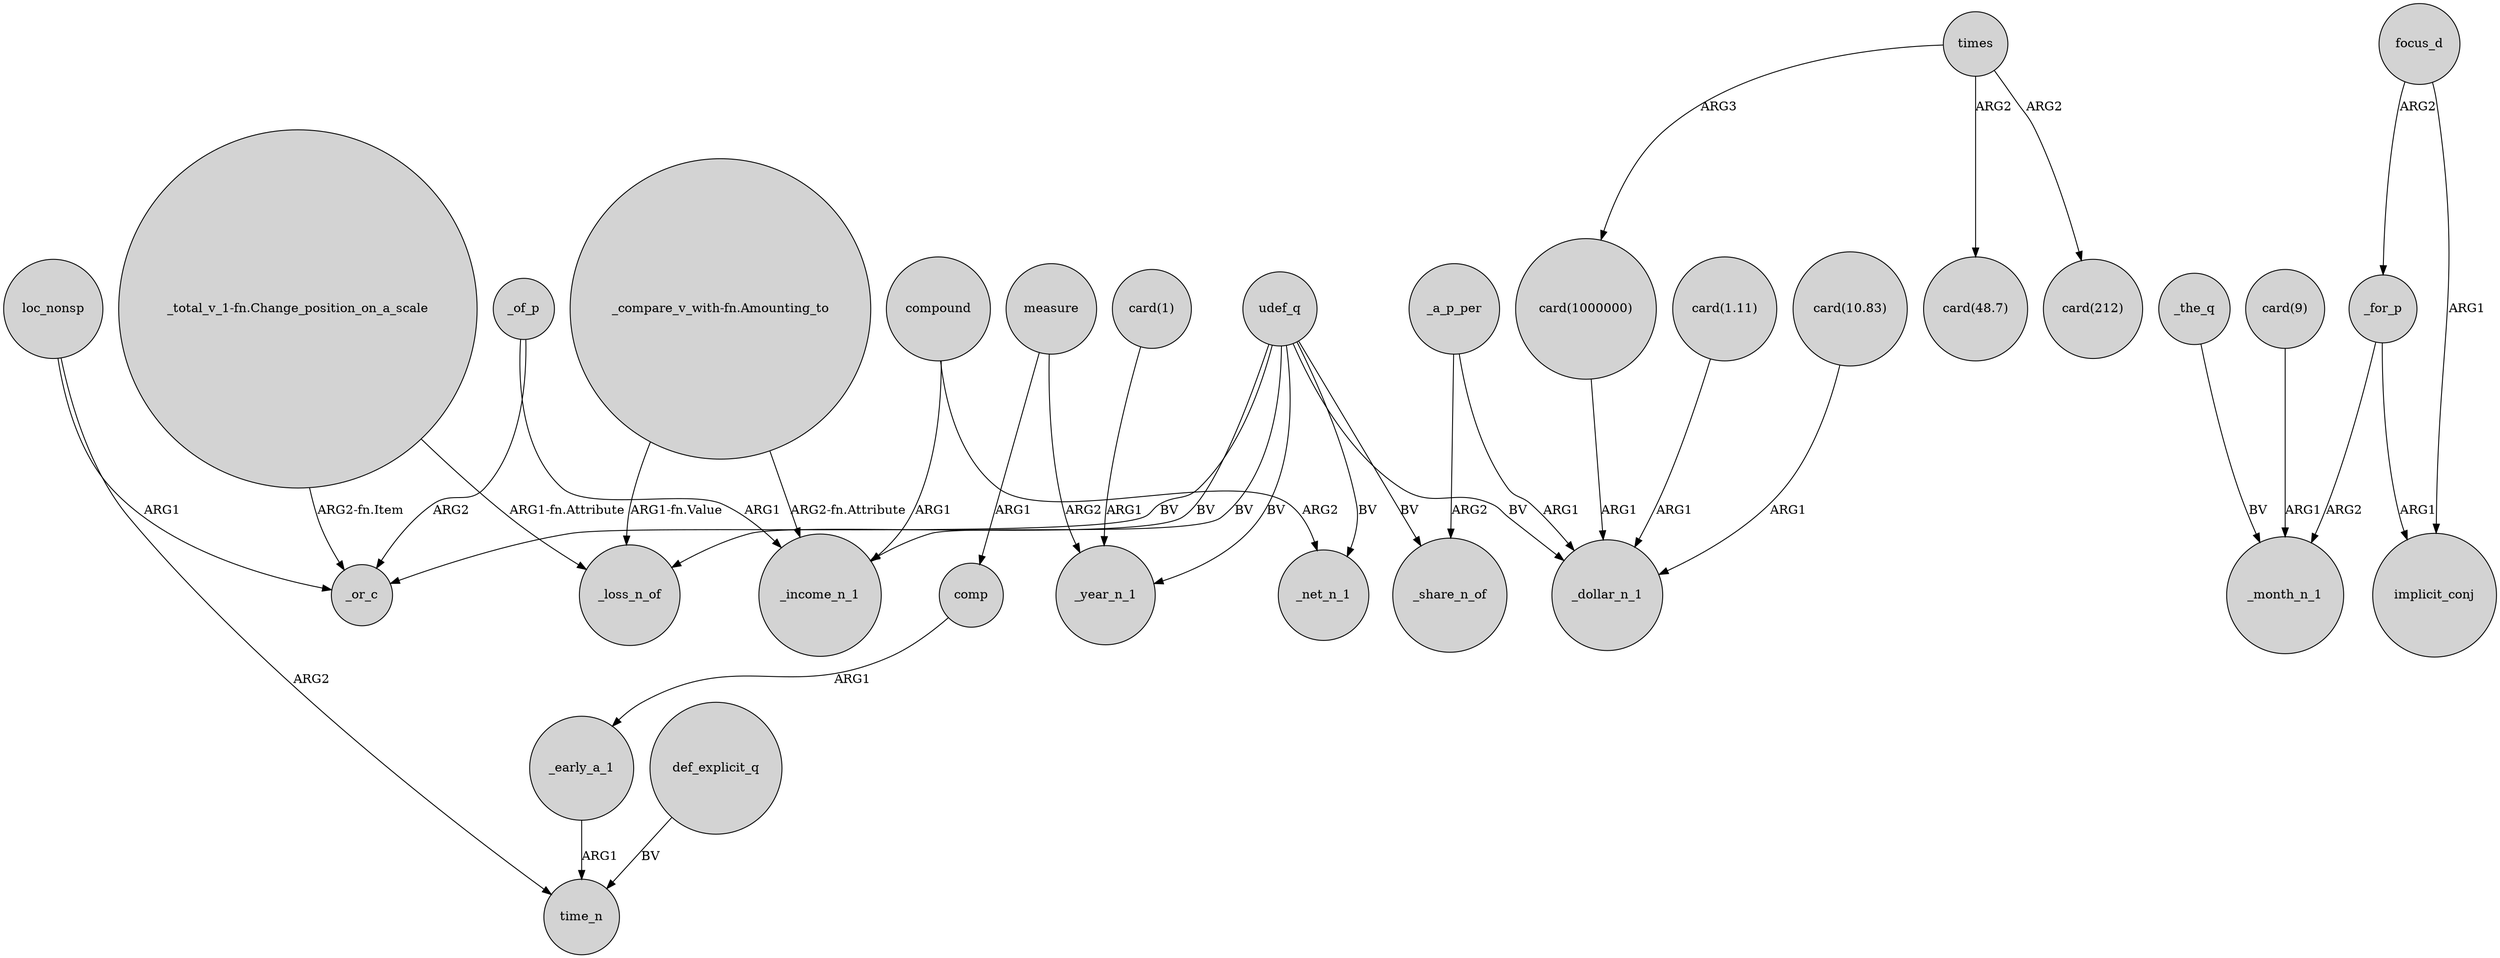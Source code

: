 digraph {
	node [shape=circle style=filled]
	_early_a_1 -> time_n [label=ARG1]
	times -> "card(48.7)" [label=ARG2]
	compound -> _net_n_1 [label=ARG2]
	"card(1)" -> _year_n_1 [label=ARG1]
	_the_q -> _month_n_1 [label=BV]
	udef_q -> _income_n_1 [label=BV]
	"_total_v_1-fn.Change_position_on_a_scale" -> _loss_n_of [label="ARG1-fn.Attribute"]
	times -> "card(1000000)" [label=ARG3]
	_of_p -> _income_n_1 [label=ARG1]
	comp -> _early_a_1 [label=ARG1]
	"_compare_v_with-fn.Amounting_to" -> _loss_n_of [label="ARG1-fn.Value"]
	udef_q -> _or_c [label=BV]
	measure -> _year_n_1 [label=ARG2]
	compound -> _income_n_1 [label=ARG1]
	_a_p_per -> _share_n_of [label=ARG2]
	times -> "card(212)" [label=ARG2]
	udef_q -> _share_n_of [label=BV]
	udef_q -> _net_n_1 [label=BV]
	udef_q -> _loss_n_of [label=BV]
	udef_q -> _dollar_n_1 [label=BV]
	focus_d -> implicit_conj [label=ARG1]
	"card(1000000)" -> _dollar_n_1 [label=ARG1]
	"_total_v_1-fn.Change_position_on_a_scale" -> _or_c [label="ARG2-fn.Item"]
	loc_nonsp -> _or_c [label=ARG1]
	_a_p_per -> _dollar_n_1 [label=ARG1]
	"card(1.11)" -> _dollar_n_1 [label=ARG1]
	measure -> comp [label=ARG1]
	def_explicit_q -> time_n [label=BV]
	udef_q -> _year_n_1 [label=BV]
	_of_p -> _or_c [label=ARG2]
	loc_nonsp -> time_n [label=ARG2]
	"_compare_v_with-fn.Amounting_to" -> _income_n_1 [label="ARG2-fn.Attribute"]
	"card(9)" -> _month_n_1 [label=ARG1]
	focus_d -> _for_p [label=ARG2]
	"card(10.83)" -> _dollar_n_1 [label=ARG1]
	_for_p -> implicit_conj [label=ARG1]
	_for_p -> _month_n_1 [label=ARG2]
}
